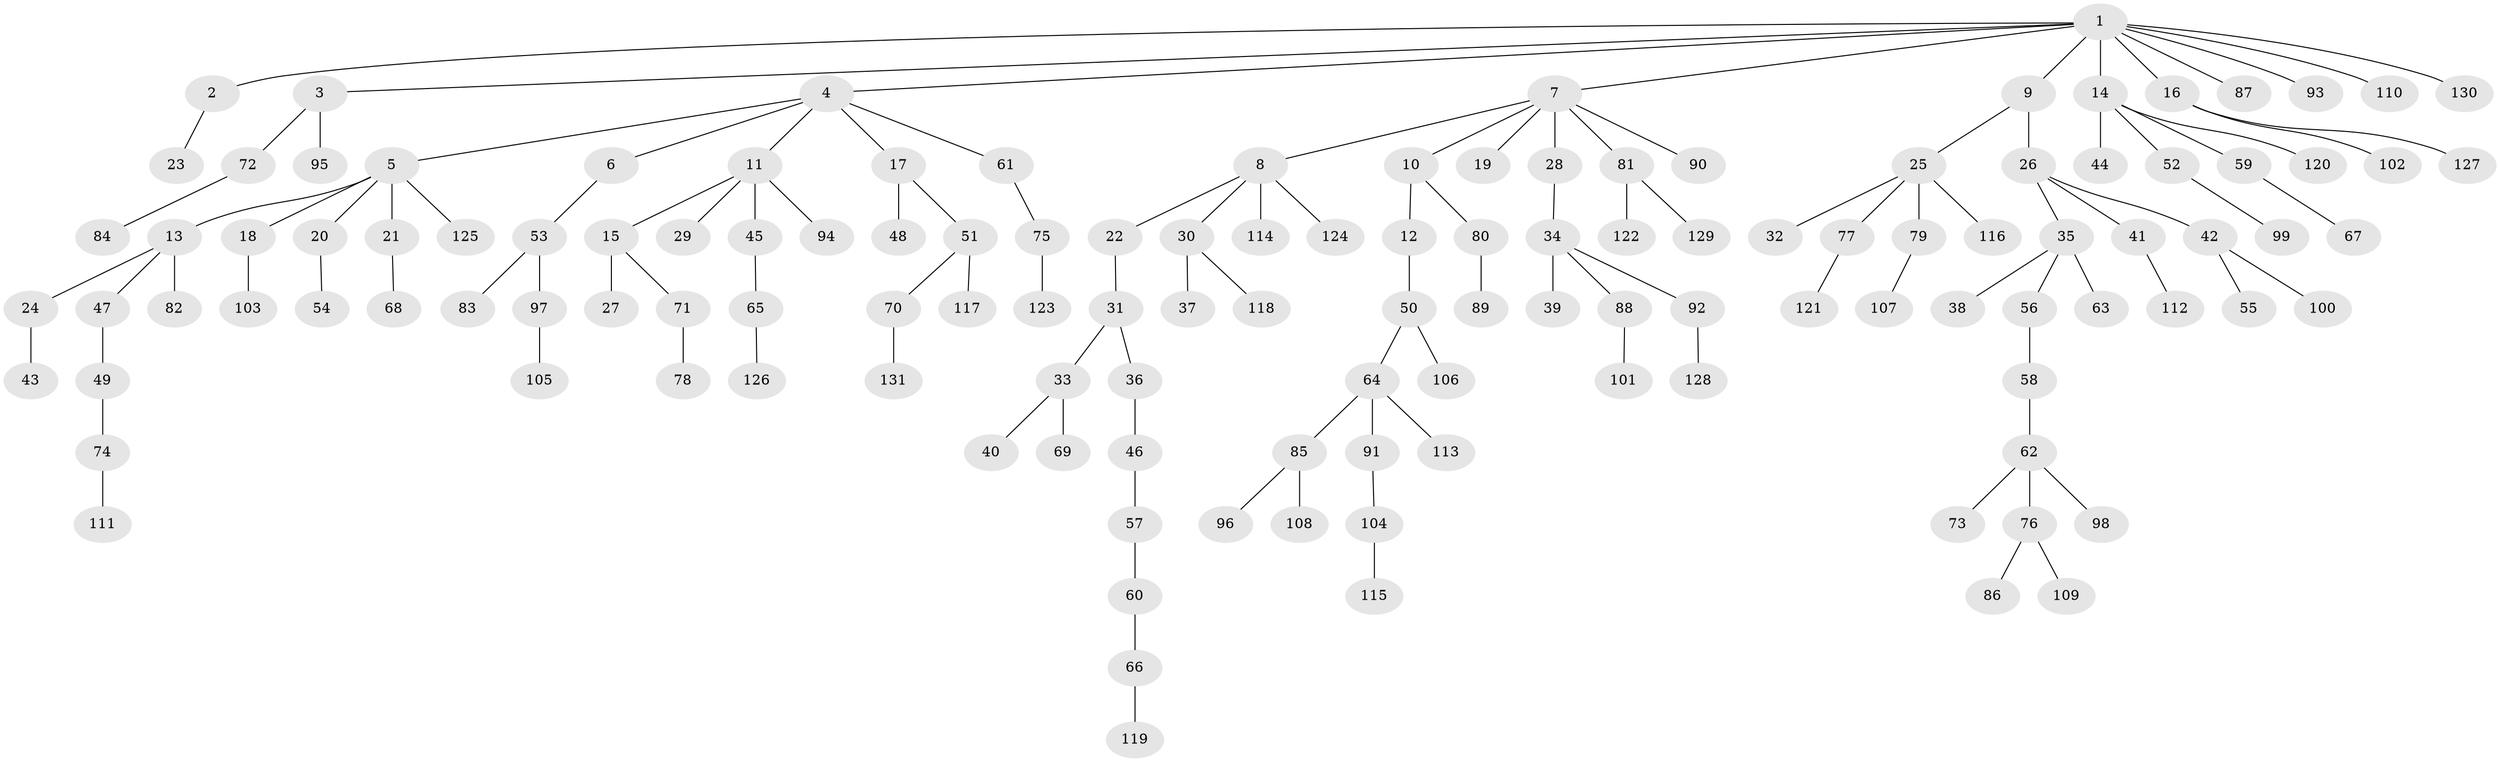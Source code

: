 // coarse degree distribution, {12: 0.011111111111111112, 1: 0.5666666666666667, 3: 0.08888888888888889, 6: 0.022222222222222223, 5: 0.05555555555555555, 2: 0.2111111111111111, 4: 0.044444444444444446}
// Generated by graph-tools (version 1.1) at 2025/42/03/06/25 10:42:06]
// undirected, 131 vertices, 130 edges
graph export_dot {
graph [start="1"]
  node [color=gray90,style=filled];
  1;
  2;
  3;
  4;
  5;
  6;
  7;
  8;
  9;
  10;
  11;
  12;
  13;
  14;
  15;
  16;
  17;
  18;
  19;
  20;
  21;
  22;
  23;
  24;
  25;
  26;
  27;
  28;
  29;
  30;
  31;
  32;
  33;
  34;
  35;
  36;
  37;
  38;
  39;
  40;
  41;
  42;
  43;
  44;
  45;
  46;
  47;
  48;
  49;
  50;
  51;
  52;
  53;
  54;
  55;
  56;
  57;
  58;
  59;
  60;
  61;
  62;
  63;
  64;
  65;
  66;
  67;
  68;
  69;
  70;
  71;
  72;
  73;
  74;
  75;
  76;
  77;
  78;
  79;
  80;
  81;
  82;
  83;
  84;
  85;
  86;
  87;
  88;
  89;
  90;
  91;
  92;
  93;
  94;
  95;
  96;
  97;
  98;
  99;
  100;
  101;
  102;
  103;
  104;
  105;
  106;
  107;
  108;
  109;
  110;
  111;
  112;
  113;
  114;
  115;
  116;
  117;
  118;
  119;
  120;
  121;
  122;
  123;
  124;
  125;
  126;
  127;
  128;
  129;
  130;
  131;
  1 -- 2;
  1 -- 3;
  1 -- 4;
  1 -- 7;
  1 -- 9;
  1 -- 14;
  1 -- 16;
  1 -- 87;
  1 -- 93;
  1 -- 110;
  1 -- 130;
  2 -- 23;
  3 -- 72;
  3 -- 95;
  4 -- 5;
  4 -- 6;
  4 -- 11;
  4 -- 17;
  4 -- 61;
  5 -- 13;
  5 -- 18;
  5 -- 20;
  5 -- 21;
  5 -- 125;
  6 -- 53;
  7 -- 8;
  7 -- 10;
  7 -- 19;
  7 -- 28;
  7 -- 81;
  7 -- 90;
  8 -- 22;
  8 -- 30;
  8 -- 114;
  8 -- 124;
  9 -- 25;
  9 -- 26;
  10 -- 12;
  10 -- 80;
  11 -- 15;
  11 -- 29;
  11 -- 45;
  11 -- 94;
  12 -- 50;
  13 -- 24;
  13 -- 47;
  13 -- 82;
  14 -- 44;
  14 -- 52;
  14 -- 59;
  14 -- 120;
  15 -- 27;
  15 -- 71;
  16 -- 102;
  16 -- 127;
  17 -- 48;
  17 -- 51;
  18 -- 103;
  20 -- 54;
  21 -- 68;
  22 -- 31;
  24 -- 43;
  25 -- 32;
  25 -- 77;
  25 -- 79;
  25 -- 116;
  26 -- 35;
  26 -- 41;
  26 -- 42;
  28 -- 34;
  30 -- 37;
  30 -- 118;
  31 -- 33;
  31 -- 36;
  33 -- 40;
  33 -- 69;
  34 -- 39;
  34 -- 88;
  34 -- 92;
  35 -- 38;
  35 -- 56;
  35 -- 63;
  36 -- 46;
  41 -- 112;
  42 -- 55;
  42 -- 100;
  45 -- 65;
  46 -- 57;
  47 -- 49;
  49 -- 74;
  50 -- 64;
  50 -- 106;
  51 -- 70;
  51 -- 117;
  52 -- 99;
  53 -- 83;
  53 -- 97;
  56 -- 58;
  57 -- 60;
  58 -- 62;
  59 -- 67;
  60 -- 66;
  61 -- 75;
  62 -- 73;
  62 -- 76;
  62 -- 98;
  64 -- 85;
  64 -- 91;
  64 -- 113;
  65 -- 126;
  66 -- 119;
  70 -- 131;
  71 -- 78;
  72 -- 84;
  74 -- 111;
  75 -- 123;
  76 -- 86;
  76 -- 109;
  77 -- 121;
  79 -- 107;
  80 -- 89;
  81 -- 122;
  81 -- 129;
  85 -- 96;
  85 -- 108;
  88 -- 101;
  91 -- 104;
  92 -- 128;
  97 -- 105;
  104 -- 115;
}
